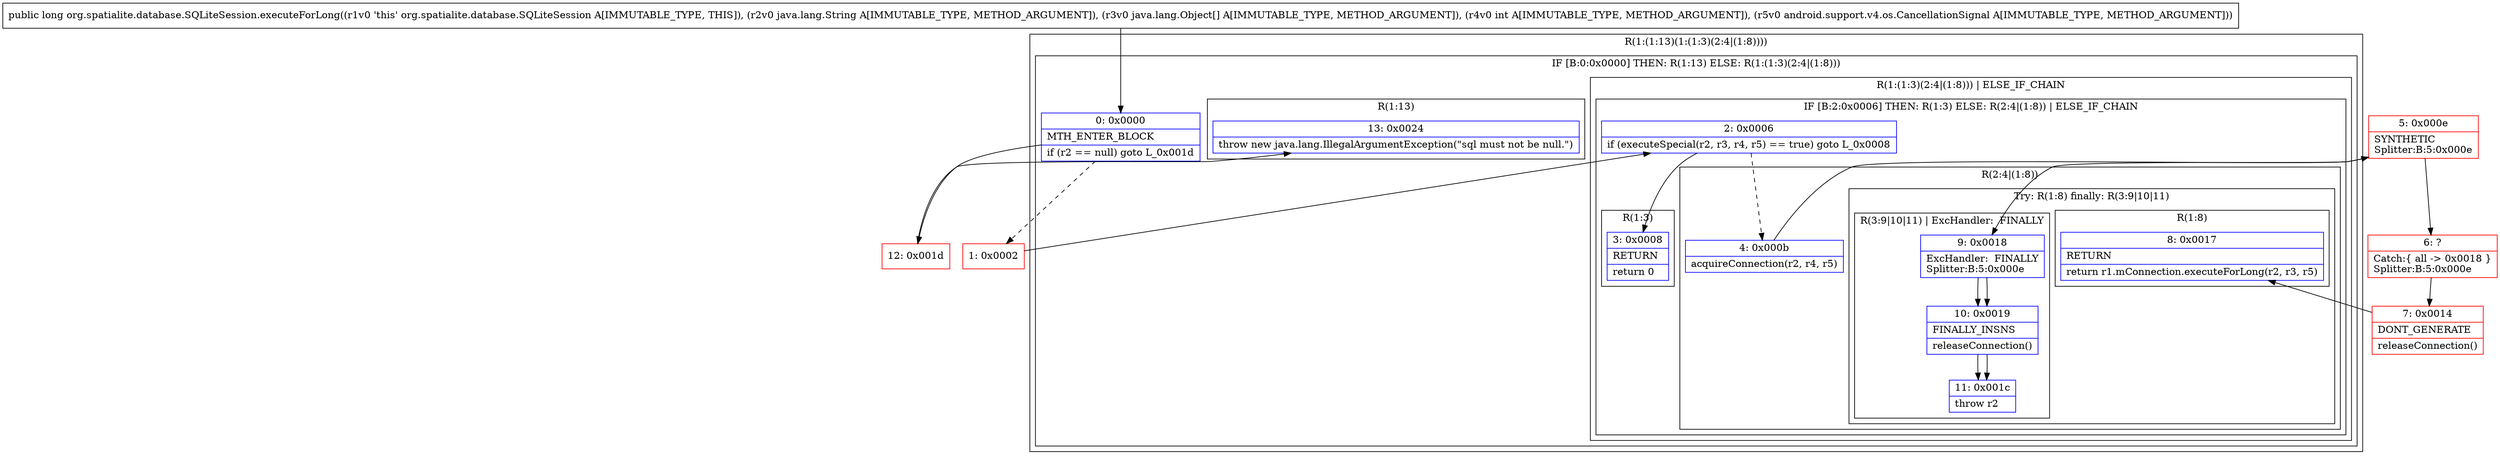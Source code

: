 digraph "CFG fororg.spatialite.database.SQLiteSession.executeForLong(Ljava\/lang\/String;[Ljava\/lang\/Object;ILandroid\/support\/v4\/os\/CancellationSignal;)J" {
subgraph cluster_Region_710492761 {
label = "R(1:(1:13)(1:(1:3)(2:4|(1:8))))";
node [shape=record,color=blue];
subgraph cluster_IfRegion_621375985 {
label = "IF [B:0:0x0000] THEN: R(1:13) ELSE: R(1:(1:3)(2:4|(1:8)))";
node [shape=record,color=blue];
Node_0 [shape=record,label="{0\:\ 0x0000|MTH_ENTER_BLOCK\l|if (r2 == null) goto L_0x001d\l}"];
subgraph cluster_Region_540669970 {
label = "R(1:13)";
node [shape=record,color=blue];
Node_13 [shape=record,label="{13\:\ 0x0024|throw new java.lang.IllegalArgumentException(\"sql must not be null.\")\l}"];
}
subgraph cluster_Region_1654643727 {
label = "R(1:(1:3)(2:4|(1:8))) | ELSE_IF_CHAIN\l";
node [shape=record,color=blue];
subgraph cluster_IfRegion_36962703 {
label = "IF [B:2:0x0006] THEN: R(1:3) ELSE: R(2:4|(1:8)) | ELSE_IF_CHAIN\l";
node [shape=record,color=blue];
Node_2 [shape=record,label="{2\:\ 0x0006|if (executeSpecial(r2, r3, r4, r5) == true) goto L_0x0008\l}"];
subgraph cluster_Region_1818001089 {
label = "R(1:3)";
node [shape=record,color=blue];
Node_3 [shape=record,label="{3\:\ 0x0008|RETURN\l|return 0\l}"];
}
subgraph cluster_Region_55243312 {
label = "R(2:4|(1:8))";
node [shape=record,color=blue];
Node_4 [shape=record,label="{4\:\ 0x000b|acquireConnection(r2, r4, r5)\l}"];
subgraph cluster_TryCatchRegion_522791410 {
label = "Try: R(1:8) finally: R(3:9|10|11)";
node [shape=record,color=blue];
subgraph cluster_Region_1035168737 {
label = "R(1:8)";
node [shape=record,color=blue];
Node_8 [shape=record,label="{8\:\ 0x0017|RETURN\l|return r1.mConnection.executeForLong(r2, r3, r5)\l}"];
}
subgraph cluster_Region_840343776 {
label = "R(3:9|10|11) | ExcHandler:  FINALLY\l";
node [shape=record,color=blue];
Node_9 [shape=record,label="{9\:\ 0x0018|ExcHandler:  FINALLY\lSplitter:B:5:0x000e\l}"];
Node_10 [shape=record,label="{10\:\ 0x0019|FINALLY_INSNS\l|releaseConnection()\l}"];
Node_11 [shape=record,label="{11\:\ 0x001c|throw r2\l}"];
}
}
}
}
}
}
}
subgraph cluster_Region_840343776 {
label = "R(3:9|10|11) | ExcHandler:  FINALLY\l";
node [shape=record,color=blue];
Node_9 [shape=record,label="{9\:\ 0x0018|ExcHandler:  FINALLY\lSplitter:B:5:0x000e\l}"];
Node_10 [shape=record,label="{10\:\ 0x0019|FINALLY_INSNS\l|releaseConnection()\l}"];
Node_11 [shape=record,label="{11\:\ 0x001c|throw r2\l}"];
}
Node_1 [shape=record,color=red,label="{1\:\ 0x0002}"];
Node_5 [shape=record,color=red,label="{5\:\ 0x000e|SYNTHETIC\lSplitter:B:5:0x000e\l}"];
Node_6 [shape=record,color=red,label="{6\:\ ?|Catch:\{ all \-\> 0x0018 \}\lSplitter:B:5:0x000e\l}"];
Node_7 [shape=record,color=red,label="{7\:\ 0x0014|DONT_GENERATE\l|releaseConnection()\l}"];
Node_12 [shape=record,color=red,label="{12\:\ 0x001d}"];
MethodNode[shape=record,label="{public long org.spatialite.database.SQLiteSession.executeForLong((r1v0 'this' org.spatialite.database.SQLiteSession A[IMMUTABLE_TYPE, THIS]), (r2v0 java.lang.String A[IMMUTABLE_TYPE, METHOD_ARGUMENT]), (r3v0 java.lang.Object[] A[IMMUTABLE_TYPE, METHOD_ARGUMENT]), (r4v0 int A[IMMUTABLE_TYPE, METHOD_ARGUMENT]), (r5v0 android.support.v4.os.CancellationSignal A[IMMUTABLE_TYPE, METHOD_ARGUMENT])) }"];
MethodNode -> Node_0;
Node_0 -> Node_1[style=dashed];
Node_0 -> Node_12;
Node_2 -> Node_3;
Node_2 -> Node_4[style=dashed];
Node_4 -> Node_5;
Node_9 -> Node_10;
Node_10 -> Node_11;
Node_9 -> Node_10;
Node_10 -> Node_11;
Node_1 -> Node_2;
Node_5 -> Node_6;
Node_5 -> Node_9;
Node_6 -> Node_7;
Node_7 -> Node_8;
Node_12 -> Node_13;
}

